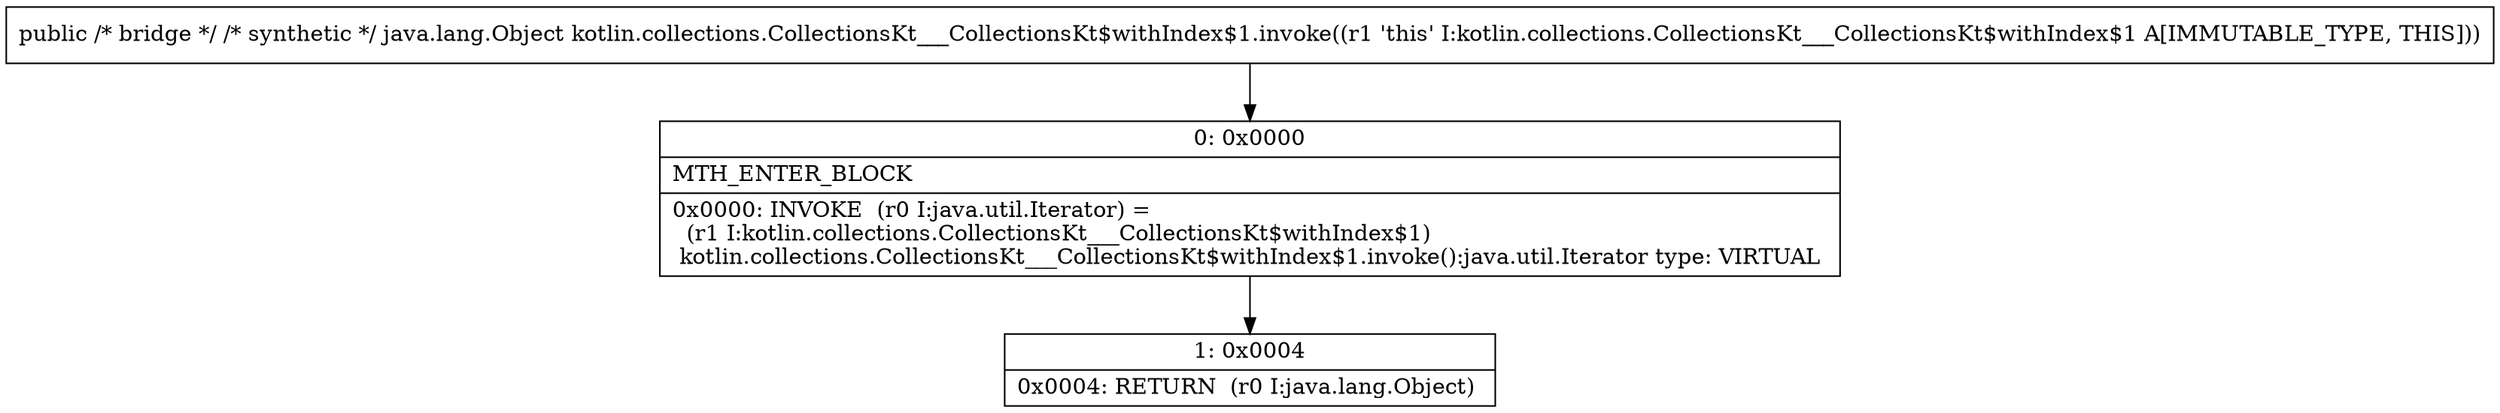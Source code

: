 digraph "CFG forkotlin.collections.CollectionsKt___CollectionsKt$withIndex$1.invoke()Ljava\/lang\/Object;" {
Node_0 [shape=record,label="{0\:\ 0x0000|MTH_ENTER_BLOCK\l|0x0000: INVOKE  (r0 I:java.util.Iterator) = \l  (r1 I:kotlin.collections.CollectionsKt___CollectionsKt$withIndex$1)\l kotlin.collections.CollectionsKt___CollectionsKt$withIndex$1.invoke():java.util.Iterator type: VIRTUAL \l}"];
Node_1 [shape=record,label="{1\:\ 0x0004|0x0004: RETURN  (r0 I:java.lang.Object) \l}"];
MethodNode[shape=record,label="{public \/* bridge *\/ \/* synthetic *\/ java.lang.Object kotlin.collections.CollectionsKt___CollectionsKt$withIndex$1.invoke((r1 'this' I:kotlin.collections.CollectionsKt___CollectionsKt$withIndex$1 A[IMMUTABLE_TYPE, THIS])) }"];
MethodNode -> Node_0;
Node_0 -> Node_1;
}

